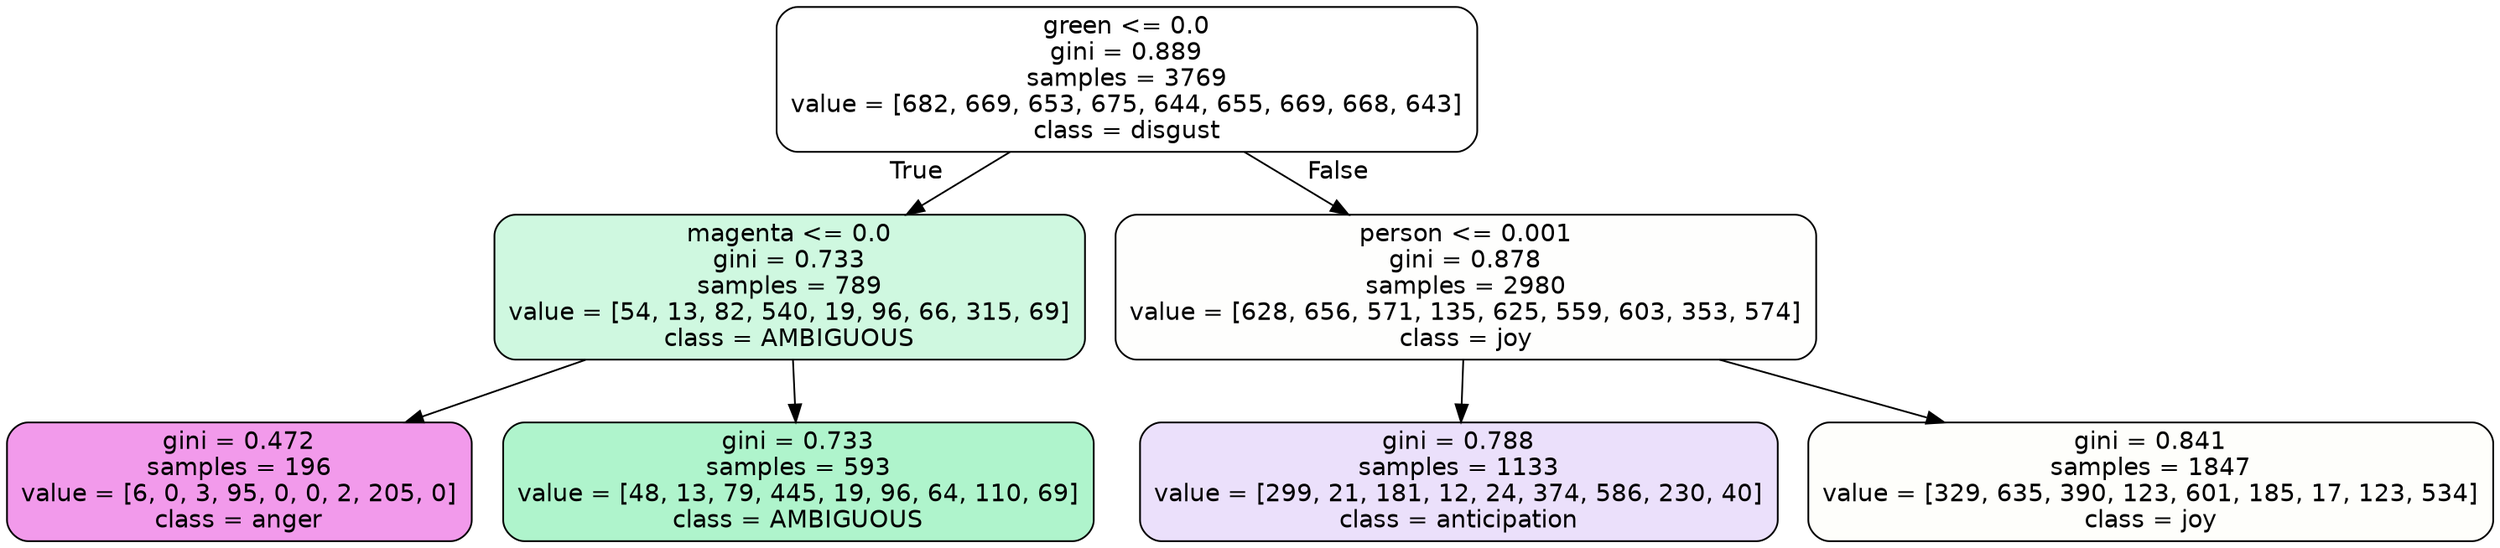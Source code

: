 digraph Tree {
node [shape=box, style="filled, rounded", color="black", fontname=helvetica] ;
edge [fontname=helvetica] ;
0 [label="green <= 0.0\ngini = 0.889\nsamples = 3769\nvalue = [682, 669, 653, 675, 644, 655, 669, 668, 643]\nclass = disgust", fillcolor="#e5813900"] ;
1 [label="magenta <= 0.0\ngini = 0.733\nsamples = 789\nvalue = [54, 13, 82, 540, 19, 96, 66, 315, 69]\nclass = AMBIGUOUS", fillcolor="#39e5813d"] ;
0 -> 1 [labeldistance=2.5, labelangle=45, headlabel="True"] ;
2 [label="gini = 0.472\nsamples = 196\nvalue = [6, 0, 3, 95, 0, 0, 2, 205, 0]\nclass = anger", fillcolor="#e539d782"] ;
1 -> 2 ;
3 [label="gini = 0.733\nsamples = 593\nvalue = [48, 13, 79, 445, 19, 96, 64, 110, 69]\nclass = AMBIGUOUS", fillcolor="#39e58167"] ;
1 -> 3 ;
4 [label="person <= 0.001\ngini = 0.878\nsamples = 2980\nvalue = [628, 656, 571, 135, 625, 559, 603, 353, 574]\nclass = joy", fillcolor="#d7e53902"] ;
0 -> 4 [labeldistance=2.5, labelangle=-45, headlabel="False"] ;
5 [label="gini = 0.788\nsamples = 1133\nvalue = [299, 21, 181, 12, 24, 374, 586, 230, 40]\nclass = anticipation", fillcolor="#8139e527"] ;
4 -> 5 ;
6 [label="gini = 0.841\nsamples = 1847\nvalue = [329, 635, 390, 123, 601, 185, 17, 123, 534]\nclass = joy", fillcolor="#d7e53904"] ;
4 -> 6 ;
}